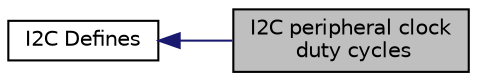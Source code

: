 digraph "I2C peripheral clock duty cycles"
{
  edge [fontname="Helvetica",fontsize="10",labelfontname="Helvetica",labelfontsize="10"];
  node [fontname="Helvetica",fontsize="10",shape=record];
  rankdir=LR;
  Node0 [label="I2C peripheral clock\l duty cycles",height=0.2,width=0.4,color="black", fillcolor="grey75", style="filled" fontcolor="black"];
  Node1 [label="I2C Defines",height=0.2,width=0.4,color="black", fillcolor="white", style="filled",URL="$group__i2c__defines.html",tooltip="Defined Constants and Types for the STM32F2xx I2C "];
  Node1->Node0 [shape=plaintext, color="midnightblue", dir="back", style="solid"];
}
